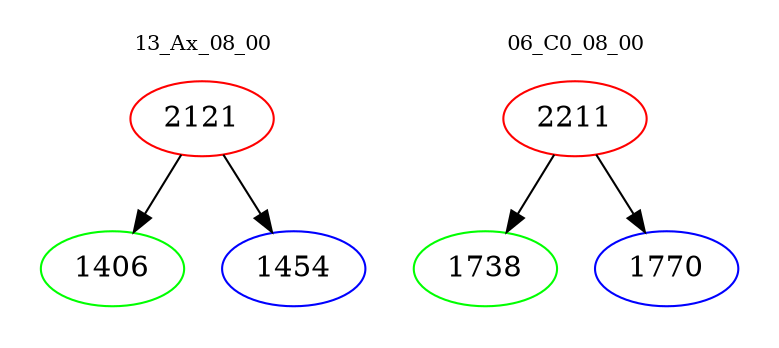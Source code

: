 digraph{
subgraph cluster_0 {
color = white
label = "13_Ax_08_00";
fontsize=10;
T0_2121 [label="2121", color="red"]
T0_2121 -> T0_1406 [color="black"]
T0_1406 [label="1406", color="green"]
T0_2121 -> T0_1454 [color="black"]
T0_1454 [label="1454", color="blue"]
}
subgraph cluster_1 {
color = white
label = "06_C0_08_00";
fontsize=10;
T1_2211 [label="2211", color="red"]
T1_2211 -> T1_1738 [color="black"]
T1_1738 [label="1738", color="green"]
T1_2211 -> T1_1770 [color="black"]
T1_1770 [label="1770", color="blue"]
}
}
